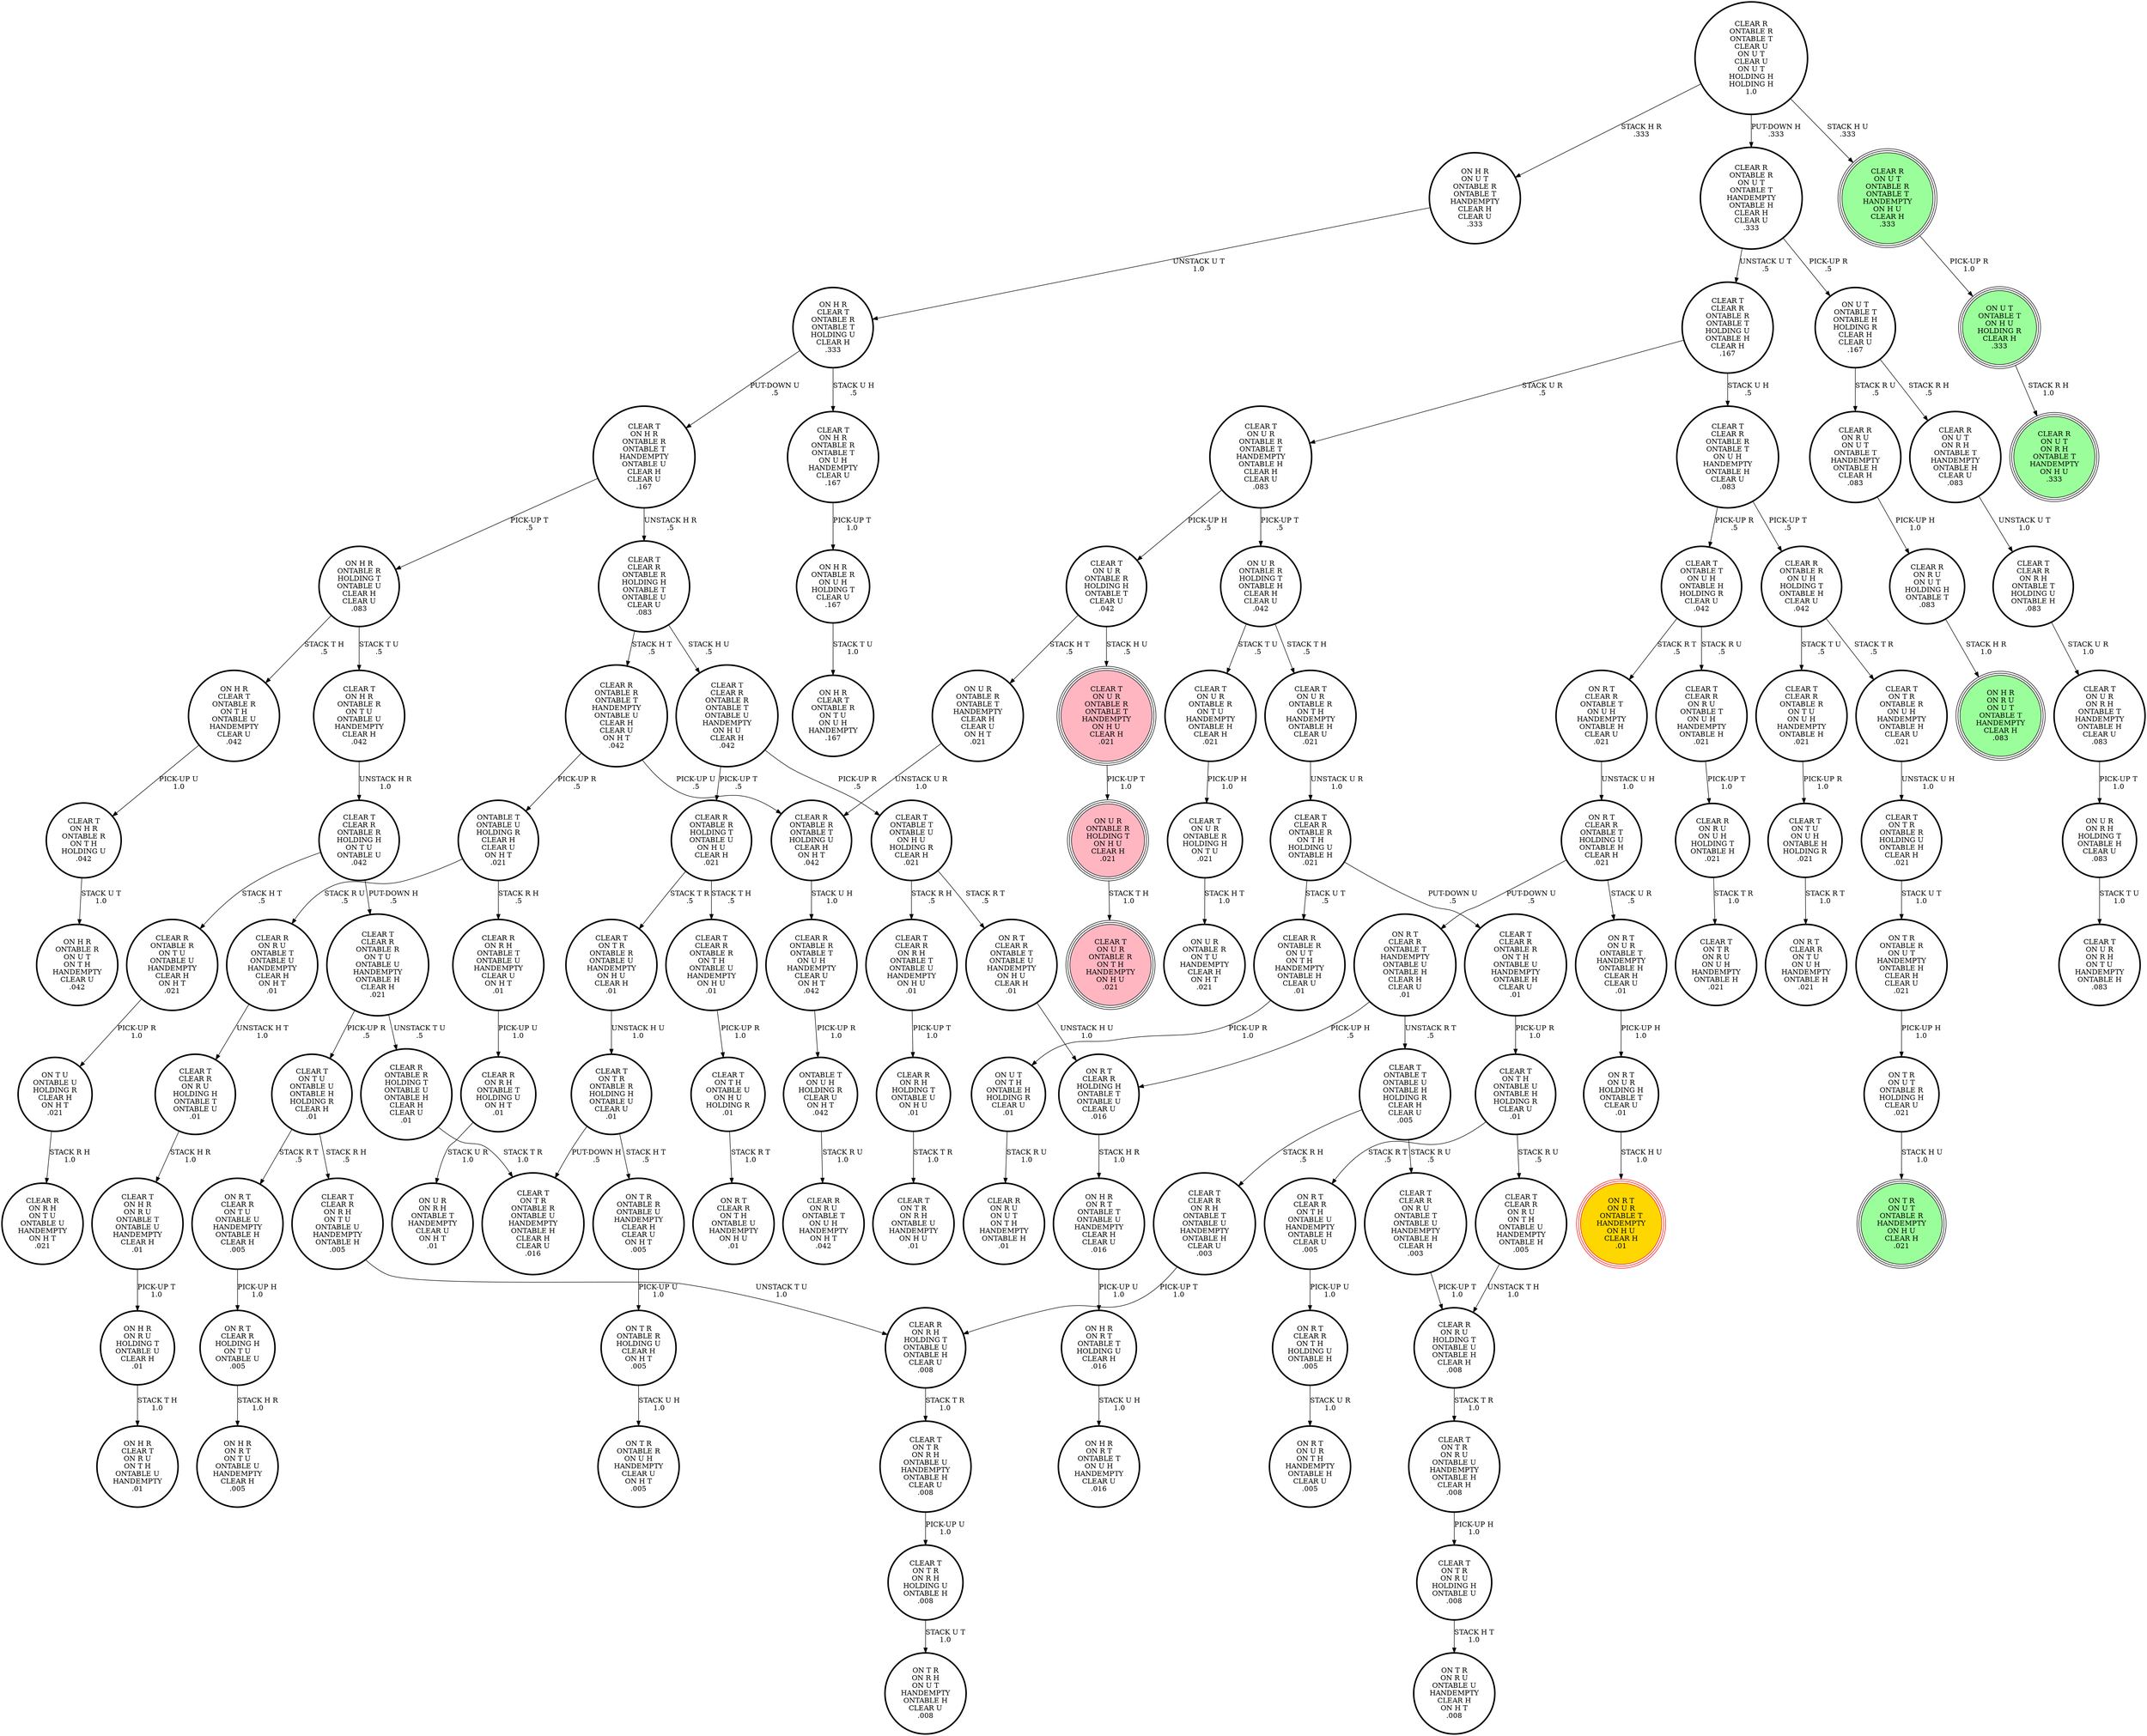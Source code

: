 digraph {
"CLEAR R\nON R U\nONTABLE T\nONTABLE U\nHANDEMPTY\nCLEAR H\nON H T\n.01\n" -> "CLEAR T\nCLEAR R\nON R U\nHOLDING H\nONTABLE T\nONTABLE U\n.01\n"[label="UNSTACK H T\n1.0\n"];
"ON H R\nCLEAR T\nONTABLE R\nON T H\nONTABLE U\nHANDEMPTY\nCLEAR U\n.042\n" -> "CLEAR T\nON H R\nONTABLE R\nON T H\nHOLDING U\n.042\n"[label="PICK-UP U\n1.0\n"];
"CLEAR R\nONTABLE R\nON T U\nONTABLE U\nHANDEMPTY\nCLEAR H\nON H T\n.021\n" -> "ON T U\nONTABLE U\nHOLDING R\nCLEAR H\nON H T\n.021\n"[label="PICK-UP R\n1.0\n"];
"CLEAR T\nON T U\nONTABLE U\nONTABLE H\nHOLDING R\nCLEAR H\n.01\n" -> "ON R T\nCLEAR R\nON T U\nONTABLE U\nHANDEMPTY\nONTABLE H\nCLEAR H\n.005\n"[label="STACK R T\n.5\n"];
"CLEAR T\nON T U\nONTABLE U\nONTABLE H\nHOLDING R\nCLEAR H\n.01\n" -> "CLEAR T\nCLEAR R\nON R H\nON T U\nONTABLE U\nHANDEMPTY\nONTABLE H\n.005\n"[label="STACK R H\n.5\n"];
"CLEAR T\nON H R\nONTABLE R\nONTABLE T\nON U H\nHANDEMPTY\nCLEAR U\n.167\n" -> "ON H R\nONTABLE R\nON U H\nHOLDING T\nCLEAR U\n.167\n"[label="PICK-UP T\n1.0\n"];
"CLEAR T\nON U R\nONTABLE R\nONTABLE T\nHANDEMPTY\nON H U\nCLEAR H\n.021\n" -> "ON U R\nONTABLE R\nHOLDING T\nON H U\nCLEAR H\n.021\n"[label="PICK-UP T\n1.0\n"];
"CLEAR T\nCLEAR R\nON R U\nON T H\nONTABLE U\nHANDEMPTY\nONTABLE H\n.005\n" -> "CLEAR R\nON R U\nHOLDING T\nONTABLE U\nONTABLE H\nCLEAR H\n.008\n"[label="UNSTACK T H\n1.0\n"];
"ON H R\nCLEAR T\nONTABLE R\nONTABLE T\nHOLDING U\nCLEAR H\n.333\n" -> "CLEAR T\nON H R\nONTABLE R\nONTABLE T\nON U H\nHANDEMPTY\nCLEAR U\n.167\n"[label="STACK U H\n.5\n"];
"ON H R\nCLEAR T\nONTABLE R\nONTABLE T\nHOLDING U\nCLEAR H\n.333\n" -> "CLEAR T\nON H R\nONTABLE R\nONTABLE T\nHANDEMPTY\nONTABLE U\nCLEAR H\nCLEAR U\n.167\n"[label="PUT-DOWN U\n.5\n"];
"ON R T\nCLEAR R\nONTABLE T\nONTABLE U\nHANDEMPTY\nON H U\nCLEAR H\n.01\n" -> "ON R T\nCLEAR R\nHOLDING H\nONTABLE T\nONTABLE U\nCLEAR U\n.016\n"[label="UNSTACK H U\n1.0\n"];
"CLEAR R\nON R H\nONTABLE T\nONTABLE U\nHANDEMPTY\nCLEAR U\nON H T\n.01\n" -> "CLEAR R\nON R H\nONTABLE T\nHOLDING U\nON H T\n.01\n"[label="PICK-UP U\n1.0\n"];
"CLEAR R\nON R U\nON U T\nONTABLE T\nHANDEMPTY\nONTABLE H\nCLEAR H\n.083\n" -> "CLEAR R\nON R U\nON U T\nHOLDING H\nONTABLE T\n.083\n"[label="PICK-UP H\n1.0\n"];
"ON R T\nCLEAR R\nON T H\nONTABLE U\nHANDEMPTY\nONTABLE H\nCLEAR U\n.005\n" -> "ON R T\nCLEAR R\nON T H\nHOLDING U\nONTABLE H\n.005\n"[label="PICK-UP U\n1.0\n"];
"CLEAR T\nCLEAR R\nONTABLE R\nONTABLE T\nONTABLE U\nHANDEMPTY\nON H U\nCLEAR H\n.042\n" -> "CLEAR R\nONTABLE R\nHOLDING T\nONTABLE U\nON H U\nCLEAR H\n.021\n"[label="PICK-UP T\n.5\n"];
"CLEAR T\nCLEAR R\nONTABLE R\nONTABLE T\nONTABLE U\nHANDEMPTY\nON H U\nCLEAR H\n.042\n" -> "CLEAR T\nONTABLE T\nONTABLE U\nON H U\nHOLDING R\nCLEAR H\n.021\n"[label="PICK-UP R\n.5\n"];
"CLEAR T\nCLEAR R\nONTABLE R\nON T H\nONTABLE U\nHANDEMPTY\nONTABLE H\nCLEAR U\n.01\n" -> "CLEAR T\nON T H\nONTABLE U\nONTABLE H\nHOLDING R\nCLEAR U\n.01\n"[label="PICK-UP R\n1.0\n"];
"CLEAR R\nON R H\nHOLDING T\nONTABLE U\nONTABLE H\nCLEAR U\n.008\n" -> "CLEAR T\nON T R\nON R H\nONTABLE U\nHANDEMPTY\nONTABLE H\nCLEAR U\n.008\n"[label="STACK T R\n1.0\n"];
"CLEAR T\nCLEAR R\nONTABLE R\nONTABLE T\nON U H\nHANDEMPTY\nONTABLE H\nCLEAR U\n.083\n" -> "CLEAR T\nONTABLE T\nON U H\nONTABLE H\nHOLDING R\nCLEAR U\n.042\n"[label="PICK-UP R\n.5\n"];
"CLEAR T\nCLEAR R\nONTABLE R\nONTABLE T\nON U H\nHANDEMPTY\nONTABLE H\nCLEAR U\n.083\n" -> "CLEAR R\nONTABLE R\nON U H\nHOLDING T\nONTABLE H\nCLEAR U\n.042\n"[label="PICK-UP T\n.5\n"];
"CLEAR T\nCLEAR R\nONTABLE R\nON T H\nONTABLE U\nHANDEMPTY\nON H U\n.01\n" -> "CLEAR T\nON T H\nONTABLE U\nON H U\nHOLDING R\n.01\n"[label="PICK-UP R\n1.0\n"];
"CLEAR T\nON T H\nONTABLE U\nONTABLE H\nHOLDING R\nCLEAR U\n.01\n" -> "ON R T\nCLEAR R\nON T H\nONTABLE U\nHANDEMPTY\nONTABLE H\nCLEAR U\n.005\n"[label="STACK R T\n.5\n"];
"CLEAR T\nON T H\nONTABLE U\nONTABLE H\nHOLDING R\nCLEAR U\n.01\n" -> "CLEAR T\nCLEAR R\nON R U\nON T H\nONTABLE U\nHANDEMPTY\nONTABLE H\n.005\n"[label="STACK R U\n.5\n"];
"ON U T\nONTABLE T\nON H U\nHOLDING R\nCLEAR H\n.333\n" -> "CLEAR R\nON U T\nON R H\nONTABLE T\nHANDEMPTY\nON H U\n.333\n"[label="STACK R H\n1.0\n"];
"ON H R\nON U T\nONTABLE R\nONTABLE T\nHANDEMPTY\nCLEAR H\nCLEAR U\n.333\n" -> "ON H R\nCLEAR T\nONTABLE R\nONTABLE T\nHOLDING U\nCLEAR H\n.333\n"[label="UNSTACK U T\n1.0\n"];
"ON U T\nON T H\nONTABLE H\nHOLDING R\nCLEAR U\n.01\n" -> "CLEAR R\nON R U\nON U T\nON T H\nHANDEMPTY\nONTABLE H\n.01\n"[label="STACK R U\n1.0\n"];
"ONTABLE T\nONTABLE U\nHOLDING R\nCLEAR H\nCLEAR U\nON H T\n.021\n" -> "CLEAR R\nON R U\nONTABLE T\nONTABLE U\nHANDEMPTY\nCLEAR H\nON H T\n.01\n"[label="STACK R U\n.5\n"];
"ONTABLE T\nONTABLE U\nHOLDING R\nCLEAR H\nCLEAR U\nON H T\n.021\n" -> "CLEAR R\nON R H\nONTABLE T\nONTABLE U\nHANDEMPTY\nCLEAR U\nON H T\n.01\n"[label="STACK R H\n.5\n"];
"CLEAR T\nCLEAR R\nONTABLE R\nHOLDING H\nON T U\nONTABLE U\n.042\n" -> "CLEAR R\nONTABLE R\nON T U\nONTABLE U\nHANDEMPTY\nCLEAR H\nON H T\n.021\n"[label="STACK H T\n.5\n"];
"CLEAR T\nCLEAR R\nONTABLE R\nHOLDING H\nON T U\nONTABLE U\n.042\n" -> "CLEAR T\nCLEAR R\nONTABLE R\nON T U\nONTABLE U\nHANDEMPTY\nONTABLE H\nCLEAR H\n.021\n"[label="PUT-DOWN H\n.5\n"];
"CLEAR T\nCLEAR R\nONTABLE R\nHOLDING H\nONTABLE T\nONTABLE U\nCLEAR U\n.083\n" -> "CLEAR R\nONTABLE R\nONTABLE T\nHANDEMPTY\nONTABLE U\nCLEAR H\nCLEAR U\nON H T\n.042\n"[label="STACK H T\n.5\n"];
"CLEAR T\nCLEAR R\nONTABLE R\nHOLDING H\nONTABLE T\nONTABLE U\nCLEAR U\n.083\n" -> "CLEAR T\nCLEAR R\nONTABLE R\nONTABLE T\nONTABLE U\nHANDEMPTY\nON H U\nCLEAR H\n.042\n"[label="STACK H U\n.5\n"];
"CLEAR T\nON U R\nONTABLE R\nON T U\nHANDEMPTY\nONTABLE H\nCLEAR H\n.021\n" -> "CLEAR T\nON U R\nONTABLE R\nHOLDING H\nON T U\n.021\n"[label="PICK-UP H\n1.0\n"];
"CLEAR T\nON T U\nON U H\nONTABLE H\nHOLDING R\n.021\n" -> "ON R T\nCLEAR R\nON T U\nON U H\nHANDEMPTY\nONTABLE H\n.021\n"[label="STACK R T\n1.0\n"];
"CLEAR T\nON T R\nON R H\nHOLDING U\nONTABLE H\n.008\n" -> "ON T R\nON R H\nON U T\nHANDEMPTY\nONTABLE H\nCLEAR U\n.008\n"[label="STACK U T\n1.0\n"];
"CLEAR T\nON T R\nONTABLE R\nON U H\nHANDEMPTY\nONTABLE H\nCLEAR U\n.021\n" -> "CLEAR T\nON T R\nONTABLE R\nHOLDING U\nONTABLE H\nCLEAR H\n.021\n"[label="UNSTACK U H\n1.0\n"];
"ON T R\nON U T\nONTABLE R\nHOLDING H\nCLEAR U\n.021\n" -> "ON T R\nON U T\nONTABLE R\nHANDEMPTY\nON H U\nCLEAR H\n.021\n"[label="STACK H U\n1.0\n"];
"CLEAR R\nONTABLE R\nON U T\nONTABLE T\nHANDEMPTY\nONTABLE H\nCLEAR H\nCLEAR U\n.333\n" -> "ON U T\nONTABLE T\nONTABLE H\nHOLDING R\nCLEAR H\nCLEAR U\n.167\n"[label="PICK-UP R\n.5\n"];
"CLEAR R\nONTABLE R\nON U T\nONTABLE T\nHANDEMPTY\nONTABLE H\nCLEAR H\nCLEAR U\n.333\n" -> "CLEAR T\nCLEAR R\nONTABLE R\nONTABLE T\nHOLDING U\nONTABLE H\nCLEAR H\n.167\n"[label="UNSTACK U T\n.5\n"];
"CLEAR T\nCLEAR R\nON R H\nONTABLE T\nONTABLE U\nHANDEMPTY\nON H U\n.01\n" -> "CLEAR R\nON R H\nHOLDING T\nONTABLE U\nON H U\n.01\n"[label="PICK-UP T\n1.0\n"];
"CLEAR T\nON U R\nONTABLE R\nHOLDING H\nONTABLE T\nCLEAR U\n.042\n" -> "ON U R\nONTABLE R\nONTABLE T\nHANDEMPTY\nCLEAR H\nCLEAR U\nON H T\n.021\n"[label="STACK H T\n.5\n"];
"CLEAR T\nON U R\nONTABLE R\nHOLDING H\nONTABLE T\nCLEAR U\n.042\n" -> "CLEAR T\nON U R\nONTABLE R\nONTABLE T\nHANDEMPTY\nON H U\nCLEAR H\n.021\n"[label="STACK H U\n.5\n"];
"ON H R\nON R U\nHOLDING T\nONTABLE U\nCLEAR H\n.01\n" -> "ON H R\nCLEAR T\nON R U\nON T H\nONTABLE U\nHANDEMPTY\n.01\n"[label="STACK T H\n1.0\n"];
"ON H R\nONTABLE R\nON U H\nHOLDING T\nCLEAR U\n.167\n" -> "ON H R\nCLEAR T\nONTABLE R\nON T U\nON U H\nHANDEMPTY\n.167\n"[label="STACK T U\n1.0\n"];
"CLEAR T\nON T R\nONTABLE R\nHOLDING H\nONTABLE U\nCLEAR U\n.01\n" -> "CLEAR T\nON T R\nONTABLE R\nONTABLE U\nHANDEMPTY\nONTABLE H\nCLEAR H\nCLEAR U\n.016\n"[label="PUT-DOWN H\n.5\n"];
"CLEAR T\nON T R\nONTABLE R\nHOLDING H\nONTABLE U\nCLEAR U\n.01\n" -> "ON T R\nONTABLE R\nONTABLE U\nHANDEMPTY\nCLEAR H\nCLEAR U\nON H T\n.005\n"[label="STACK H T\n.5\n"];
"CLEAR R\nONTABLE R\nONTABLE T\nHOLDING U\nCLEAR H\nON H T\n.042\n" -> "CLEAR R\nONTABLE R\nONTABLE T\nON U H\nHANDEMPTY\nCLEAR U\nON H T\n.042\n"[label="STACK U H\n1.0\n"];
"CLEAR T\nONTABLE T\nONTABLE U\nONTABLE H\nHOLDING R\nCLEAR H\nCLEAR U\n.005\n" -> "CLEAR T\nCLEAR R\nON R U\nONTABLE T\nONTABLE U\nHANDEMPTY\nONTABLE H\nCLEAR H\n.003\n"[label="STACK R U\n.5\n"];
"CLEAR T\nONTABLE T\nONTABLE U\nONTABLE H\nHOLDING R\nCLEAR H\nCLEAR U\n.005\n" -> "CLEAR T\nCLEAR R\nON R H\nONTABLE T\nONTABLE U\nHANDEMPTY\nONTABLE H\nCLEAR U\n.003\n"[label="STACK R H\n.5\n"];
"CLEAR T\nCLEAR R\nONTABLE R\nON T H\nHOLDING U\nONTABLE H\n.021\n" -> "CLEAR T\nCLEAR R\nONTABLE R\nON T H\nONTABLE U\nHANDEMPTY\nONTABLE H\nCLEAR U\n.01\n"[label="PUT-DOWN U\n.5\n"];
"CLEAR T\nCLEAR R\nONTABLE R\nON T H\nHOLDING U\nONTABLE H\n.021\n" -> "CLEAR R\nONTABLE R\nON U T\nON T H\nHANDEMPTY\nONTABLE H\nCLEAR U\n.01\n"[label="STACK U T\n.5\n"];
"ONTABLE T\nON U H\nHOLDING R\nCLEAR U\nON H T\n.042\n" -> "CLEAR R\nON R U\nONTABLE T\nON U H\nHANDEMPTY\nON H T\n.042\n"[label="STACK R U\n1.0\n"];
"ON T U\nONTABLE U\nHOLDING R\nCLEAR H\nON H T\n.021\n" -> "CLEAR R\nON R H\nON T U\nONTABLE U\nHANDEMPTY\nON H T\n.021\n"[label="STACK R H\n1.0\n"];
"CLEAR T\nCLEAR R\nON R H\nONTABLE T\nONTABLE U\nHANDEMPTY\nONTABLE H\nCLEAR U\n.003\n" -> "CLEAR R\nON R H\nHOLDING T\nONTABLE U\nONTABLE H\nCLEAR U\n.008\n"[label="PICK-UP T\n1.0\n"];
"CLEAR T\nON T H\nONTABLE U\nON H U\nHOLDING R\n.01\n" -> "ON R T\nCLEAR R\nON T H\nONTABLE U\nHANDEMPTY\nON H U\n.01\n"[label="STACK R T\n1.0\n"];
"CLEAR T\nON U R\nONTABLE R\nHOLDING H\nON T U\n.021\n" -> "ON U R\nONTABLE R\nON T U\nHANDEMPTY\nCLEAR H\nON H T\n.021\n"[label="STACK H T\n1.0\n"];
"CLEAR T\nCLEAR R\nONTABLE R\nON T U\nONTABLE U\nHANDEMPTY\nONTABLE H\nCLEAR H\n.021\n" -> "CLEAR R\nONTABLE R\nHOLDING T\nONTABLE U\nONTABLE H\nCLEAR H\nCLEAR U\n.01\n"[label="UNSTACK T U\n.5\n"];
"CLEAR T\nCLEAR R\nONTABLE R\nON T U\nONTABLE U\nHANDEMPTY\nONTABLE H\nCLEAR H\n.021\n" -> "CLEAR T\nON T U\nONTABLE U\nONTABLE H\nHOLDING R\nCLEAR H\n.01\n"[label="PICK-UP R\n.5\n"];
"CLEAR T\nCLEAR R\nONTABLE R\nON T U\nON U H\nHANDEMPTY\nONTABLE H\n.021\n" -> "CLEAR T\nON T U\nON U H\nONTABLE H\nHOLDING R\n.021\n"[label="PICK-UP R\n1.0\n"];
"CLEAR T\nCLEAR R\nON R U\nONTABLE T\nONTABLE U\nHANDEMPTY\nONTABLE H\nCLEAR H\n.003\n" -> "CLEAR R\nON R U\nHOLDING T\nONTABLE U\nONTABLE H\nCLEAR H\n.008\n"[label="PICK-UP T\n1.0\n"];
"CLEAR R\nONTABLE R\nONTABLE T\nON U H\nHANDEMPTY\nCLEAR U\nON H T\n.042\n" -> "ONTABLE T\nON U H\nHOLDING R\nCLEAR U\nON H T\n.042\n"[label="PICK-UP R\n1.0\n"];
"CLEAR T\nCLEAR R\nONTABLE R\nONTABLE T\nHOLDING U\nONTABLE H\nCLEAR H\n.167\n" -> "CLEAR T\nCLEAR R\nONTABLE R\nONTABLE T\nON U H\nHANDEMPTY\nONTABLE H\nCLEAR U\n.083\n"[label="STACK U H\n.5\n"];
"CLEAR T\nCLEAR R\nONTABLE R\nONTABLE T\nHOLDING U\nONTABLE H\nCLEAR H\n.167\n" -> "CLEAR T\nON U R\nONTABLE R\nONTABLE T\nHANDEMPTY\nONTABLE H\nCLEAR H\nCLEAR U\n.083\n"[label="STACK U R\n.5\n"];
"CLEAR R\nONTABLE R\nONTABLE T\nHANDEMPTY\nONTABLE U\nCLEAR H\nCLEAR U\nON H T\n.042\n" -> "CLEAR R\nONTABLE R\nONTABLE T\nHOLDING U\nCLEAR H\nON H T\n.042\n"[label="PICK-UP U\n.5\n"];
"CLEAR R\nONTABLE R\nONTABLE T\nHANDEMPTY\nONTABLE U\nCLEAR H\nCLEAR U\nON H T\n.042\n" -> "ONTABLE T\nONTABLE U\nHOLDING R\nCLEAR H\nCLEAR U\nON H T\n.021\n"[label="PICK-UP R\n.5\n"];
"CLEAR T\nON U R\nONTABLE R\nONTABLE T\nHANDEMPTY\nONTABLE H\nCLEAR H\nCLEAR U\n.083\n" -> "ON U R\nONTABLE R\nHOLDING T\nONTABLE H\nCLEAR H\nCLEAR U\n.042\n"[label="PICK-UP T\n.5\n"];
"CLEAR T\nON U R\nONTABLE R\nONTABLE T\nHANDEMPTY\nONTABLE H\nCLEAR H\nCLEAR U\n.083\n" -> "CLEAR T\nON U R\nONTABLE R\nHOLDING H\nONTABLE T\nCLEAR U\n.042\n"[label="PICK-UP H\n.5\n"];
"CLEAR T\nON T R\nONTABLE R\nONTABLE U\nHANDEMPTY\nON H U\nCLEAR H\n.01\n" -> "CLEAR T\nON T R\nONTABLE R\nHOLDING H\nONTABLE U\nCLEAR U\n.01\n"[label="UNSTACK H U\n1.0\n"];
"CLEAR R\nONTABLE R\nONTABLE T\nCLEAR U\nON U T\nCLEAR U\nON U T\nHOLDING H\nHOLDING H\n1.0\n" -> "CLEAR R\nON U T\nONTABLE R\nONTABLE T\nHANDEMPTY\nON H U\nCLEAR H\n.333\n"[label="STACK H U\n.333\n"];
"CLEAR R\nONTABLE R\nONTABLE T\nCLEAR U\nON U T\nCLEAR U\nON U T\nHOLDING H\nHOLDING H\n1.0\n" -> "CLEAR R\nONTABLE R\nON U T\nONTABLE T\nHANDEMPTY\nONTABLE H\nCLEAR H\nCLEAR U\n.333\n"[label="PUT-DOWN H\n.333\n"];
"CLEAR R\nONTABLE R\nONTABLE T\nCLEAR U\nON U T\nCLEAR U\nON U T\nHOLDING H\nHOLDING H\n1.0\n" -> "ON H R\nON U T\nONTABLE R\nONTABLE T\nHANDEMPTY\nCLEAR H\nCLEAR U\n.333\n"[label="STACK H R\n.333\n"];
"CLEAR T\nON H R\nONTABLE R\nONTABLE T\nHANDEMPTY\nONTABLE U\nCLEAR H\nCLEAR U\n.167\n" -> "ON H R\nONTABLE R\nHOLDING T\nONTABLE U\nCLEAR H\nCLEAR U\n.083\n"[label="PICK-UP T\n.5\n"];
"CLEAR T\nON H R\nONTABLE R\nONTABLE T\nHANDEMPTY\nONTABLE U\nCLEAR H\nCLEAR U\n.167\n" -> "CLEAR T\nCLEAR R\nONTABLE R\nHOLDING H\nONTABLE T\nONTABLE U\nCLEAR U\n.083\n"[label="UNSTACK H R\n.5\n"];
"ON H R\nONTABLE R\nHOLDING T\nONTABLE U\nCLEAR H\nCLEAR U\n.083\n" -> "CLEAR T\nON H R\nONTABLE R\nON T U\nONTABLE U\nHANDEMPTY\nCLEAR H\n.042\n"[label="STACK T U\n.5\n"];
"ON H R\nONTABLE R\nHOLDING T\nONTABLE U\nCLEAR H\nCLEAR U\n.083\n" -> "ON H R\nCLEAR T\nONTABLE R\nON T H\nONTABLE U\nHANDEMPTY\nCLEAR U\n.042\n"[label="STACK T H\n.5\n"];
"CLEAR R\nONTABLE R\nHOLDING T\nONTABLE U\nONTABLE H\nCLEAR H\nCLEAR U\n.01\n" -> "CLEAR T\nON T R\nONTABLE R\nONTABLE U\nHANDEMPTY\nONTABLE H\nCLEAR H\nCLEAR U\n.016\n"[label="STACK T R\n1.0\n"];
"CLEAR T\nON H R\nONTABLE R\nON T U\nONTABLE U\nHANDEMPTY\nCLEAR H\n.042\n" -> "CLEAR T\nCLEAR R\nONTABLE R\nHOLDING H\nON T U\nONTABLE U\n.042\n"[label="UNSTACK H R\n1.0\n"];
"CLEAR T\nON T R\nON R H\nONTABLE U\nHANDEMPTY\nONTABLE H\nCLEAR U\n.008\n" -> "CLEAR T\nON T R\nON R H\nHOLDING U\nONTABLE H\n.008\n"[label="PICK-UP U\n1.0\n"];
"CLEAR R\nON R U\nON U H\nHOLDING T\nONTABLE H\n.021\n" -> "CLEAR T\nON T R\nON R U\nON U H\nHANDEMPTY\nONTABLE H\n.021\n"[label="STACK T R\n1.0\n"];
"CLEAR R\nON U T\nON R H\nONTABLE T\nHANDEMPTY\nONTABLE H\nCLEAR U\n.083\n" -> "CLEAR T\nCLEAR R\nON R H\nONTABLE T\nHOLDING U\nONTABLE H\n.083\n"[label="UNSTACK U T\n1.0\n"];
"ON R T\nCLEAR R\nON T H\nHOLDING U\nONTABLE H\n.005\n" -> "ON R T\nON U R\nON T H\nHANDEMPTY\nONTABLE H\nCLEAR U\n.005\n"[label="STACK U R\n1.0\n"];
"CLEAR R\nON U T\nONTABLE R\nONTABLE T\nHANDEMPTY\nON H U\nCLEAR H\n.333\n" -> "ON U T\nONTABLE T\nON H U\nHOLDING R\nCLEAR H\n.333\n"[label="PICK-UP R\n1.0\n"];
"ON T R\nONTABLE R\nON U T\nHANDEMPTY\nONTABLE H\nCLEAR H\nCLEAR U\n.021\n" -> "ON T R\nON U T\nONTABLE R\nHOLDING H\nCLEAR U\n.021\n"[label="PICK-UP H\n1.0\n"];
"CLEAR T\nCLEAR R\nON R H\nONTABLE T\nHOLDING U\nONTABLE H\n.083\n" -> "CLEAR T\nON U R\nON R H\nONTABLE T\nHANDEMPTY\nONTABLE H\nCLEAR U\n.083\n"[label="STACK U R\n1.0\n"];
"CLEAR R\nON R U\nON U T\nHOLDING H\nONTABLE T\n.083\n" -> "ON H R\nON R U\nON U T\nONTABLE T\nHANDEMPTY\nCLEAR H\n.083\n"[label="STACK H R\n1.0\n"];
"CLEAR T\nONTABLE T\nONTABLE U\nON H U\nHOLDING R\nCLEAR H\n.021\n" -> "ON R T\nCLEAR R\nONTABLE T\nONTABLE U\nHANDEMPTY\nON H U\nCLEAR H\n.01\n"[label="STACK R T\n.5\n"];
"CLEAR T\nONTABLE T\nONTABLE U\nON H U\nHOLDING R\nCLEAR H\n.021\n" -> "CLEAR T\nCLEAR R\nON R H\nONTABLE T\nONTABLE U\nHANDEMPTY\nON H U\n.01\n"[label="STACK R H\n.5\n"];
"ON R T\nCLEAR R\nONTABLE T\nON U H\nHANDEMPTY\nONTABLE H\nCLEAR U\n.021\n" -> "ON R T\nCLEAR R\nONTABLE T\nHOLDING U\nONTABLE H\nCLEAR H\n.021\n"[label="UNSTACK U H\n1.0\n"];
"CLEAR T\nON U R\nONTABLE R\nON T H\nHANDEMPTY\nONTABLE H\nCLEAR U\n.021\n" -> "CLEAR T\nCLEAR R\nONTABLE R\nON T H\nHOLDING U\nONTABLE H\n.021\n"[label="UNSTACK U R\n1.0\n"];
"CLEAR T\nCLEAR R\nON R U\nONTABLE T\nON U H\nHANDEMPTY\nONTABLE H\n.021\n" -> "CLEAR R\nON R U\nON U H\nHOLDING T\nONTABLE H\n.021\n"[label="PICK-UP T\n1.0\n"];
"ON T R\nONTABLE R\nONTABLE U\nHANDEMPTY\nCLEAR H\nCLEAR U\nON H T\n.005\n" -> "ON T R\nONTABLE R\nHOLDING U\nCLEAR H\nON H T\n.005\n"[label="PICK-UP U\n1.0\n"];
"CLEAR R\nONTABLE R\nON U T\nON T H\nHANDEMPTY\nONTABLE H\nCLEAR U\n.01\n" -> "ON U T\nON T H\nONTABLE H\nHOLDING R\nCLEAR U\n.01\n"[label="PICK-UP R\n1.0\n"];
"CLEAR R\nON R H\nHOLDING T\nONTABLE U\nON H U\n.01\n" -> "CLEAR T\nON T R\nON R H\nONTABLE U\nHANDEMPTY\nON H U\n.01\n"[label="STACK T R\n1.0\n"];
"ON R T\nCLEAR R\nONTABLE T\nHANDEMPTY\nONTABLE U\nONTABLE H\nCLEAR H\nCLEAR U\n.01\n" -> "ON R T\nCLEAR R\nHOLDING H\nONTABLE T\nONTABLE U\nCLEAR U\n.016\n"[label="PICK-UP H\n.5\n"];
"ON R T\nCLEAR R\nONTABLE T\nHANDEMPTY\nONTABLE U\nONTABLE H\nCLEAR H\nCLEAR U\n.01\n" -> "CLEAR T\nONTABLE T\nONTABLE U\nONTABLE H\nHOLDING R\nCLEAR H\nCLEAR U\n.005\n"[label="UNSTACK R T\n.5\n"];
"CLEAR T\nON T R\nON R U\nONTABLE U\nHANDEMPTY\nONTABLE H\nCLEAR H\n.008\n" -> "CLEAR T\nON T R\nON R U\nHOLDING H\nONTABLE U\n.008\n"[label="PICK-UP H\n1.0\n"];
"CLEAR R\nON R U\nHOLDING T\nONTABLE U\nONTABLE H\nCLEAR H\n.008\n" -> "CLEAR T\nON T R\nON R U\nONTABLE U\nHANDEMPTY\nONTABLE H\nCLEAR H\n.008\n"[label="STACK T R\n1.0\n"];
"CLEAR R\nONTABLE R\nON U H\nHOLDING T\nONTABLE H\nCLEAR U\n.042\n" -> "CLEAR T\nCLEAR R\nONTABLE R\nON T U\nON U H\nHANDEMPTY\nONTABLE H\n.021\n"[label="STACK T U\n.5\n"];
"CLEAR R\nONTABLE R\nON U H\nHOLDING T\nONTABLE H\nCLEAR U\n.042\n" -> "CLEAR T\nON T R\nONTABLE R\nON U H\nHANDEMPTY\nONTABLE H\nCLEAR U\n.021\n"[label="STACK T R\n.5\n"];
"ON U R\nONTABLE R\nHOLDING T\nON H U\nCLEAR H\n.021\n" -> "CLEAR T\nON U R\nONTABLE R\nON T H\nHANDEMPTY\nON H U\n.021\n"[label="STACK T H\n1.0\n"];
"ON R T\nON U R\nHOLDING H\nONTABLE T\nCLEAR U\n.01\n" -> "ON R T\nON U R\nONTABLE T\nHANDEMPTY\nON H U\nCLEAR H\n.01\n"[label="STACK H U\n1.0\n"];
"CLEAR R\nONTABLE R\nHOLDING T\nONTABLE U\nON H U\nCLEAR H\n.021\n" -> "CLEAR T\nON T R\nONTABLE R\nONTABLE U\nHANDEMPTY\nON H U\nCLEAR H\n.01\n"[label="STACK T R\n.5\n"];
"CLEAR R\nONTABLE R\nHOLDING T\nONTABLE U\nON H U\nCLEAR H\n.021\n" -> "CLEAR T\nCLEAR R\nONTABLE R\nON T H\nONTABLE U\nHANDEMPTY\nON H U\n.01\n"[label="STACK T H\n.5\n"];
"ON U R\nON R H\nHOLDING T\nONTABLE H\nCLEAR U\n.083\n" -> "CLEAR T\nON U R\nON R H\nON T U\nHANDEMPTY\nONTABLE H\n.083\n"[label="STACK T U\n1.0\n"];
"CLEAR T\nCLEAR R\nON R H\nON T U\nONTABLE U\nHANDEMPTY\nONTABLE H\n.005\n" -> "CLEAR R\nON R H\nHOLDING T\nONTABLE U\nONTABLE H\nCLEAR U\n.008\n"[label="UNSTACK T U\n1.0\n"];
"ON U T\nONTABLE T\nONTABLE H\nHOLDING R\nCLEAR H\nCLEAR U\n.167\n" -> "CLEAR R\nON R U\nON U T\nONTABLE T\nHANDEMPTY\nONTABLE H\nCLEAR H\n.083\n"[label="STACK R U\n.5\n"];
"ON U T\nONTABLE T\nONTABLE H\nHOLDING R\nCLEAR H\nCLEAR U\n.167\n" -> "CLEAR R\nON U T\nON R H\nONTABLE T\nHANDEMPTY\nONTABLE H\nCLEAR U\n.083\n"[label="STACK R H\n.5\n"];
"ON H R\nON R T\nONTABLE T\nONTABLE U\nHANDEMPTY\nCLEAR H\nCLEAR U\n.016\n" -> "ON H R\nON R T\nONTABLE T\nHOLDING U\nCLEAR H\n.016\n"[label="PICK-UP U\n1.0\n"];
"CLEAR T\nON T R\nONTABLE R\nHOLDING U\nONTABLE H\nCLEAR H\n.021\n" -> "ON T R\nONTABLE R\nON U T\nHANDEMPTY\nONTABLE H\nCLEAR H\nCLEAR U\n.021\n"[label="STACK U T\n1.0\n"];
"ON H R\nON R T\nONTABLE T\nHOLDING U\nCLEAR H\n.016\n" -> "ON H R\nON R T\nONTABLE T\nON U H\nHANDEMPTY\nCLEAR U\n.016\n"[label="STACK U H\n1.0\n"];
"ON R T\nCLEAR R\nONTABLE T\nHOLDING U\nONTABLE H\nCLEAR H\n.021\n" -> "ON R T\nON U R\nONTABLE T\nHANDEMPTY\nONTABLE H\nCLEAR H\nCLEAR U\n.01\n"[label="STACK U R\n.5\n"];
"ON R T\nCLEAR R\nONTABLE T\nHOLDING U\nONTABLE H\nCLEAR H\n.021\n" -> "ON R T\nCLEAR R\nONTABLE T\nHANDEMPTY\nONTABLE U\nONTABLE H\nCLEAR H\nCLEAR U\n.01\n"[label="PUT-DOWN U\n.5\n"];
"CLEAR T\nONTABLE T\nON U H\nONTABLE H\nHOLDING R\nCLEAR U\n.042\n" -> "ON R T\nCLEAR R\nONTABLE T\nON U H\nHANDEMPTY\nONTABLE H\nCLEAR U\n.021\n"[label="STACK R T\n.5\n"];
"CLEAR T\nONTABLE T\nON U H\nONTABLE H\nHOLDING R\nCLEAR U\n.042\n" -> "CLEAR T\nCLEAR R\nON R U\nONTABLE T\nON U H\nHANDEMPTY\nONTABLE H\n.021\n"[label="STACK R U\n.5\n"];
"ON R T\nON U R\nONTABLE T\nHANDEMPTY\nONTABLE H\nCLEAR H\nCLEAR U\n.01\n" -> "ON R T\nON U R\nHOLDING H\nONTABLE T\nCLEAR U\n.01\n"[label="PICK-UP H\n1.0\n"];
"ON R T\nCLEAR R\nON T U\nONTABLE U\nHANDEMPTY\nONTABLE H\nCLEAR H\n.005\n" -> "ON R T\nCLEAR R\nHOLDING H\nON T U\nONTABLE U\n.005\n"[label="PICK-UP H\n1.0\n"];
"CLEAR T\nON T R\nON R U\nHOLDING H\nONTABLE U\n.008\n" -> "ON T R\nON R U\nONTABLE U\nHANDEMPTY\nCLEAR H\nON H T\n.008\n"[label="STACK H T\n1.0\n"];
"ON R T\nCLEAR R\nHOLDING H\nONTABLE T\nONTABLE U\nCLEAR U\n.016\n" -> "ON H R\nON R T\nONTABLE T\nONTABLE U\nHANDEMPTY\nCLEAR H\nCLEAR U\n.016\n"[label="STACK H R\n1.0\n"];
"ON U R\nONTABLE R\nHOLDING T\nONTABLE H\nCLEAR H\nCLEAR U\n.042\n" -> "CLEAR T\nON U R\nONTABLE R\nON T H\nHANDEMPTY\nONTABLE H\nCLEAR U\n.021\n"[label="STACK T H\n.5\n"];
"ON U R\nONTABLE R\nHOLDING T\nONTABLE H\nCLEAR H\nCLEAR U\n.042\n" -> "CLEAR T\nON U R\nONTABLE R\nON T U\nHANDEMPTY\nONTABLE H\nCLEAR H\n.021\n"[label="STACK T U\n.5\n"];
"ON T R\nONTABLE R\nHOLDING U\nCLEAR H\nON H T\n.005\n" -> "ON T R\nONTABLE R\nON U H\nHANDEMPTY\nCLEAR U\nON H T\n.005\n"[label="STACK U H\n1.0\n"];
"CLEAR T\nON U R\nON R H\nONTABLE T\nHANDEMPTY\nONTABLE H\nCLEAR U\n.083\n" -> "ON U R\nON R H\nHOLDING T\nONTABLE H\nCLEAR U\n.083\n"[label="PICK-UP T\n1.0\n"];
"CLEAR R\nON R H\nONTABLE T\nHOLDING U\nON H T\n.01\n" -> "ON U R\nON R H\nONTABLE T\nHANDEMPTY\nCLEAR U\nON H T\n.01\n"[label="STACK U R\n1.0\n"];
"CLEAR T\nON H R\nON R U\nONTABLE T\nONTABLE U\nHANDEMPTY\nCLEAR H\n.01\n" -> "ON H R\nON R U\nHOLDING T\nONTABLE U\nCLEAR H\n.01\n"[label="PICK-UP T\n1.0\n"];
"CLEAR T\nCLEAR R\nON R U\nHOLDING H\nONTABLE T\nONTABLE U\n.01\n" -> "CLEAR T\nON H R\nON R U\nONTABLE T\nONTABLE U\nHANDEMPTY\nCLEAR H\n.01\n"[label="STACK H R\n1.0\n"];
"CLEAR T\nON H R\nONTABLE R\nON T H\nHOLDING U\n.042\n" -> "ON H R\nONTABLE R\nON U T\nON T H\nHANDEMPTY\nCLEAR U\n.042\n"[label="STACK U T\n1.0\n"];
"ON U R\nONTABLE R\nONTABLE T\nHANDEMPTY\nCLEAR H\nCLEAR U\nON H T\n.021\n" -> "CLEAR R\nONTABLE R\nONTABLE T\nHOLDING U\nCLEAR H\nON H T\n.042\n"[label="UNSTACK U R\n1.0\n"];
"ON R T\nCLEAR R\nHOLDING H\nON T U\nONTABLE U\n.005\n" -> "ON H R\nON R T\nON T U\nONTABLE U\nHANDEMPTY\nCLEAR H\n.005\n"[label="STACK H R\n1.0\n"];
"CLEAR R\nON R U\nON U T\nON T H\nHANDEMPTY\nONTABLE H\n.01\n" [shape=circle, penwidth=3];
"ON T R\nONTABLE R\nON U H\nHANDEMPTY\nCLEAR U\nON H T\n.005\n" [shape=circle, penwidth=3];
"CLEAR T\nON U R\nON R H\nON T U\nHANDEMPTY\nONTABLE H\n.083\n" [shape=circle, penwidth=3];
"CLEAR R\nON R U\nONTABLE T\nON U H\nHANDEMPTY\nON H T\n.042\n" [shape=circle, penwidth=3];
"ON H R\nONTABLE R\nON U T\nON T H\nHANDEMPTY\nCLEAR U\n.042\n" [shape=circle, penwidth=3];
"ON H R\nON R U\nON U T\nONTABLE T\nHANDEMPTY\nCLEAR H\n.083\n" [shape=circle, style=filled, fillcolor=palegreen1, peripheries=3];
"ON R T\nCLEAR R\nON T U\nON U H\nHANDEMPTY\nONTABLE H\n.021\n" [shape=circle, penwidth=3];
"ON T R\nON U T\nONTABLE R\nHANDEMPTY\nON H U\nCLEAR H\n.021\n" [shape=circle, style=filled, fillcolor=palegreen1, peripheries=3];
"CLEAR R\nON R H\nON T U\nONTABLE U\nHANDEMPTY\nON H T\n.021\n" [shape=circle, penwidth=3];
"CLEAR T\nON T R\nON R H\nONTABLE U\nHANDEMPTY\nON H U\n.01\n" [shape=circle, penwidth=3];
"CLEAR R\nON U T\nON R H\nONTABLE T\nHANDEMPTY\nON H U\n.333\n" [shape=circle, style=filled, fillcolor=palegreen1, peripheries=3];
"ON H R\nCLEAR T\nON R U\nON T H\nONTABLE U\nHANDEMPTY\n.01\n" [shape=circle, penwidth=3];
"ON R T\nON U R\nONTABLE T\nHANDEMPTY\nON H U\nCLEAR H\n.01\n" [shape=circle, style=filled color=red, fillcolor=gold, peripheries=3];
"ON H R\nON R T\nON T U\nONTABLE U\nHANDEMPTY\nCLEAR H\n.005\n" [shape=circle, penwidth=3];
"ON U R\nON R H\nONTABLE T\nHANDEMPTY\nCLEAR U\nON H T\n.01\n" [shape=circle, penwidth=3];
"ON T R\nON R U\nONTABLE U\nHANDEMPTY\nCLEAR H\nON H T\n.008\n" [shape=circle, penwidth=3];
"ON H R\nCLEAR T\nONTABLE R\nON T U\nON U H\nHANDEMPTY\n.167\n" [shape=circle, penwidth=3];
"ON R T\nCLEAR R\nON T H\nONTABLE U\nHANDEMPTY\nON H U\n.01\n" [shape=circle, penwidth=3];
"ON T R\nON R H\nON U T\nHANDEMPTY\nONTABLE H\nCLEAR U\n.008\n" [shape=circle, penwidth=3];
"CLEAR T\nON U R\nONTABLE R\nON T H\nHANDEMPTY\nON H U\n.021\n" [shape=circle, style=filled, fillcolor=lightpink, peripheries=3];
"ON R T\nON U R\nON T H\nHANDEMPTY\nONTABLE H\nCLEAR U\n.005\n" [shape=circle, penwidth=3];
"ON U R\nONTABLE R\nON T U\nHANDEMPTY\nCLEAR H\nON H T\n.021\n" [shape=circle, penwidth=3];
"CLEAR T\nON T R\nON R U\nON U H\nHANDEMPTY\nONTABLE H\n.021\n" [shape=circle, penwidth=3];
"CLEAR T\nON T R\nONTABLE R\nONTABLE U\nHANDEMPTY\nONTABLE H\nCLEAR H\nCLEAR U\n.016\n" [shape=circle, penwidth=3];
"ON H R\nON R T\nONTABLE T\nON U H\nHANDEMPTY\nCLEAR U\n.016\n" [shape=circle, penwidth=3];
"CLEAR R\nONTABLE R\nONTABLE T\nHANDEMPTY\nONTABLE U\nCLEAR H\nCLEAR U\nON H T\n.042\n" [shape=circle, penwidth=3];
"CLEAR R\nON R U\nON U T\nON T H\nHANDEMPTY\nONTABLE H\n.01\n" [shape=circle, penwidth=3];
"CLEAR T\nCLEAR R\nONTABLE R\nON T H\nONTABLE U\nHANDEMPTY\nON H U\n.01\n" [shape=circle, penwidth=3];
"ONTABLE T\nONTABLE U\nHOLDING R\nCLEAR H\nCLEAR U\nON H T\n.021\n" [shape=circle, penwidth=3];
"ON R T\nCLEAR R\nONTABLE T\nONTABLE U\nHANDEMPTY\nON H U\nCLEAR H\n.01\n" [shape=circle, penwidth=3];
"CLEAR R\nONTABLE R\nON T U\nONTABLE U\nHANDEMPTY\nCLEAR H\nON H T\n.021\n" [shape=circle, penwidth=3];
"ON T R\nONTABLE R\nON U H\nHANDEMPTY\nCLEAR U\nON H T\n.005\n" [shape=circle, penwidth=3];
"CLEAR R\nONTABLE R\nON U T\nON T H\nHANDEMPTY\nONTABLE H\nCLEAR U\n.01\n" [shape=circle, penwidth=3];
"CLEAR T\nON U R\nON R H\nON T U\nHANDEMPTY\nONTABLE H\n.083\n" [shape=circle, penwidth=3];
"CLEAR R\nON R U\nONTABLE T\nON U H\nHANDEMPTY\nON H T\n.042\n" [shape=circle, penwidth=3];
"ON H R\nONTABLE R\nON U T\nON T H\nHANDEMPTY\nCLEAR U\n.042\n" [shape=circle, penwidth=3];
"CLEAR T\nON T U\nONTABLE U\nONTABLE H\nHOLDING R\nCLEAR H\n.01\n" [shape=circle, penwidth=3];
"CLEAR T\nON T H\nONTABLE U\nON H U\nHOLDING R\n.01\n" [shape=circle, penwidth=3];
"ON U T\nON T H\nONTABLE H\nHOLDING R\nCLEAR U\n.01\n" [shape=circle, penwidth=3];
"CLEAR T\nONTABLE T\nON U H\nONTABLE H\nHOLDING R\nCLEAR U\n.042\n" [shape=circle, penwidth=3];
"ON H R\nON R U\nON U T\nONTABLE T\nHANDEMPTY\nCLEAR H\n.083\n" [shape=circle, style=filled, fillcolor=palegreen1, peripheries=3];
"ON R T\nCLEAR R\nON T U\nONTABLE U\nHANDEMPTY\nONTABLE H\nCLEAR H\n.005\n" [shape=circle, penwidth=3];
"ON H R\nON R U\nHOLDING T\nONTABLE U\nCLEAR H\n.01\n" [shape=circle, penwidth=3];
"ON R T\nCLEAR R\nONTABLE T\nHANDEMPTY\nONTABLE U\nONTABLE H\nCLEAR H\nCLEAR U\n.01\n" [shape=circle, penwidth=3];
"ON R T\nCLEAR R\nHOLDING H\nON T U\nONTABLE U\n.005\n" [shape=circle, penwidth=3];
"CLEAR T\nCLEAR R\nONTABLE R\nON T U\nONTABLE U\nHANDEMPTY\nONTABLE H\nCLEAR H\n.021\n" [shape=circle, penwidth=3];
"CLEAR T\nCLEAR R\nON R U\nONTABLE T\nONTABLE U\nHANDEMPTY\nONTABLE H\nCLEAR H\n.003\n" [shape=circle, penwidth=3];
"ON R T\nCLEAR R\nON T U\nON U H\nHANDEMPTY\nONTABLE H\n.021\n" [shape=circle, penwidth=3];
"CLEAR T\nON U R\nONTABLE R\nON T U\nHANDEMPTY\nONTABLE H\nCLEAR H\n.021\n" [shape=circle, penwidth=3];
"ON T R\nON U T\nONTABLE R\nHOLDING H\nCLEAR U\n.021\n" [shape=circle, penwidth=3];
"ON T R\nON U T\nONTABLE R\nHANDEMPTY\nON H U\nCLEAR H\n.021\n" [shape=circle, style=filled, fillcolor=palegreen1, peripheries=3];
"CLEAR R\nON U T\nONTABLE R\nONTABLE T\nHANDEMPTY\nON H U\nCLEAR H\n.333\n" [shape=circle, style=filled, fillcolor=palegreen1, peripheries=3];
"ON H R\nON R T\nONTABLE T\nONTABLE U\nHANDEMPTY\nCLEAR H\nCLEAR U\n.016\n" [shape=circle, penwidth=3];
"CLEAR T\nON H R\nONTABLE R\nONTABLE T\nON U H\nHANDEMPTY\nCLEAR U\n.167\n" [shape=circle, penwidth=3];
"CLEAR T\nONTABLE T\nONTABLE U\nONTABLE H\nHOLDING R\nCLEAR H\nCLEAR U\n.005\n" [shape=circle, penwidth=3];
"CLEAR T\nCLEAR R\nON R U\nHOLDING H\nONTABLE T\nONTABLE U\n.01\n" [shape=circle, penwidth=3];
"CLEAR R\nON R H\nONTABLE T\nHOLDING U\nON H T\n.01\n" [shape=circle, penwidth=3];
"CLEAR R\nON R H\nON T U\nONTABLE U\nHANDEMPTY\nON H T\n.021\n" [shape=circle, penwidth=3];
"ON H R\nON U T\nONTABLE R\nONTABLE T\nHANDEMPTY\nCLEAR H\nCLEAR U\n.333\n" [shape=circle, penwidth=3];
"CLEAR R\nON R U\nON U H\nHOLDING T\nONTABLE H\n.021\n" [shape=circle, penwidth=3];
"CLEAR R\nONTABLE R\nHOLDING T\nONTABLE U\nON H U\nCLEAR H\n.021\n" [shape=circle, penwidth=3];
"CLEAR T\nON T R\nON R H\nHOLDING U\nONTABLE H\n.008\n" [shape=circle, penwidth=3];
"CLEAR T\nCLEAR R\nONTABLE R\nONTABLE T\nONTABLE U\nHANDEMPTY\nON H U\nCLEAR H\n.042\n" [shape=circle, penwidth=3];
"CLEAR R\nON R U\nHOLDING T\nONTABLE U\nONTABLE H\nCLEAR H\n.008\n" [shape=circle, penwidth=3];
"CLEAR T\nON T R\nON R U\nHOLDING H\nONTABLE U\n.008\n" [shape=circle, penwidth=3];
"ON H R\nCLEAR T\nONTABLE R\nON T H\nONTABLE U\nHANDEMPTY\nCLEAR U\n.042\n" [shape=circle, penwidth=3];
"CLEAR R\nONTABLE R\nONTABLE T\nCLEAR U\nON U T\nCLEAR U\nON U T\nHOLDING H\nHOLDING H\n1.0\n" [shape=circle, penwidth=3];
"ON H R\nCLEAR T\nONTABLE R\nONTABLE T\nHOLDING U\nCLEAR H\n.333\n" [shape=circle, penwidth=3];
"CLEAR T\nCLEAR R\nONTABLE R\nON T U\nON U H\nHANDEMPTY\nONTABLE H\n.021\n" [shape=circle, penwidth=3];
"CLEAR R\nONTABLE R\nONTABLE T\nON U H\nHANDEMPTY\nCLEAR U\nON H T\n.042\n" [shape=circle, penwidth=3];
"ON U R\nON R H\nHOLDING T\nONTABLE H\nCLEAR U\n.083\n" [shape=circle, penwidth=3];
"CLEAR T\nON T R\nON R H\nONTABLE U\nHANDEMPTY\nON H U\n.01\n" [shape=circle, penwidth=3];
"CLEAR T\nCLEAR R\nONTABLE R\nONTABLE T\nON U H\nHANDEMPTY\nONTABLE H\nCLEAR U\n.083\n" [shape=circle, penwidth=3];
"CLEAR T\nON T R\nONTABLE R\nON U H\nHANDEMPTY\nONTABLE H\nCLEAR U\n.021\n" [shape=circle, penwidth=3];
"CLEAR T\nON H R\nONTABLE R\nON T H\nHOLDING U\n.042\n" [shape=circle, penwidth=3];
"CLEAR T\nCLEAR R\nON R H\nONTABLE T\nONTABLE U\nHANDEMPTY\nON H U\n.01\n" [shape=circle, penwidth=3];
"CLEAR R\nON U T\nON R H\nONTABLE T\nHANDEMPTY\nON H U\n.333\n" [shape=circle, style=filled, fillcolor=palegreen1, peripheries=3];
"ON H R\nCLEAR T\nON R U\nON T H\nONTABLE U\nHANDEMPTY\n.01\n" [shape=circle, penwidth=3];
"CLEAR T\nCLEAR R\nON R U\nONTABLE T\nON U H\nHANDEMPTY\nONTABLE H\n.021\n" [shape=circle, penwidth=3];
"CLEAR T\nON T R\nONTABLE R\nONTABLE U\nHANDEMPTY\nON H U\nCLEAR H\n.01\n" [shape=circle, penwidth=3];
"ON R T\nON U R\nONTABLE T\nHANDEMPTY\nON H U\nCLEAR H\n.01\n" [shape=circle, style=filled color=red, fillcolor=gold, peripheries=3];
"CLEAR T\nON H R\nONTABLE R\nON T U\nONTABLE U\nHANDEMPTY\nCLEAR H\n.042\n" [shape=circle, penwidth=3];
"ON T R\nONTABLE R\nON U T\nHANDEMPTY\nONTABLE H\nCLEAR H\nCLEAR U\n.021\n" [shape=circle, penwidth=3];
"CLEAR T\nON U R\nONTABLE R\nONTABLE T\nHANDEMPTY\nON H U\nCLEAR H\n.021\n" [shape=circle, style=filled, fillcolor=lightpink, peripheries=3];
"CLEAR R\nON U T\nON R H\nONTABLE T\nHANDEMPTY\nONTABLE H\nCLEAR U\n.083\n" [shape=circle, penwidth=3];
"ON R T\nON U R\nHOLDING H\nONTABLE T\nCLEAR U\n.01\n" [shape=circle, penwidth=3];
"ON T U\nONTABLE U\nHOLDING R\nCLEAR H\nON H T\n.021\n" [shape=circle, penwidth=3];
"CLEAR T\nCLEAR R\nON R U\nON T H\nONTABLE U\nHANDEMPTY\nONTABLE H\n.005\n" [shape=circle, penwidth=3];
"ON H R\nON R T\nON T U\nONTABLE U\nHANDEMPTY\nCLEAR H\n.005\n" [shape=circle, penwidth=3];
"ON U R\nON R H\nONTABLE T\nHANDEMPTY\nCLEAR U\nON H T\n.01\n" [shape=circle, penwidth=3];
"ONTABLE T\nON U H\nHOLDING R\nCLEAR U\nON H T\n.042\n" [shape=circle, penwidth=3];
"ON R T\nON U R\nONTABLE T\nHANDEMPTY\nONTABLE H\nCLEAR H\nCLEAR U\n.01\n" [shape=circle, penwidth=3];
"CLEAR R\nONTABLE R\nON U T\nONTABLE T\nHANDEMPTY\nONTABLE H\nCLEAR H\nCLEAR U\n.333\n" [shape=circle, penwidth=3];
"ON T R\nON R U\nONTABLE U\nHANDEMPTY\nCLEAR H\nON H T\n.008\n" [shape=circle, penwidth=3];
"ON R T\nCLEAR R\nON T H\nHOLDING U\nONTABLE H\n.005\n" [shape=circle, penwidth=3];
"ON H R\nCLEAR T\nONTABLE R\nON T U\nON U H\nHANDEMPTY\n.167\n" [shape=circle, penwidth=3];
"CLEAR R\nONTABLE R\nON U H\nHOLDING T\nONTABLE H\nCLEAR U\n.042\n" [shape=circle, penwidth=3];
"CLEAR T\nON T R\nONTABLE R\nHOLDING U\nONTABLE H\nCLEAR H\n.021\n" [shape=circle, penwidth=3];
"CLEAR R\nON R U\nONTABLE T\nONTABLE U\nHANDEMPTY\nCLEAR H\nON H T\n.01\n" [shape=circle, penwidth=3];
"ON R T\nCLEAR R\nON T H\nONTABLE U\nHANDEMPTY\nON H U\n.01\n" [shape=circle, penwidth=3];
"CLEAR T\nCLEAR R\nON R H\nONTABLE T\nHOLDING U\nONTABLE H\n.083\n" [shape=circle, penwidth=3];
"ON U R\nONTABLE R\nHOLDING T\nON H U\nCLEAR H\n.021\n" [shape=circle, style=filled, fillcolor=lightpink, peripheries=3];
"CLEAR T\nON T U\nON U H\nONTABLE H\nHOLDING R\n.021\n" [shape=circle, penwidth=3];
"CLEAR T\nON U R\nONTABLE R\nHOLDING H\nON T U\n.021\n" [shape=circle, penwidth=3];
"CLEAR T\nCLEAR R\nON R H\nON T U\nONTABLE U\nHANDEMPTY\nONTABLE H\n.005\n" [shape=circle, penwidth=3];
"ON T R\nON R H\nON U T\nHANDEMPTY\nONTABLE H\nCLEAR U\n.008\n" [shape=circle, penwidth=3];
"ON H R\nONTABLE R\nON U H\nHOLDING T\nCLEAR U\n.167\n" [shape=circle, penwidth=3];
"ON H R\nON R T\nONTABLE T\nHOLDING U\nCLEAR H\n.016\n" [shape=circle, penwidth=3];
"CLEAR T\nON T H\nONTABLE U\nONTABLE H\nHOLDING R\nCLEAR U\n.01\n" [shape=circle, penwidth=3];
"CLEAR T\nONTABLE T\nONTABLE U\nON H U\nHOLDING R\nCLEAR H\n.021\n" [shape=circle, penwidth=3];
"CLEAR T\nON U R\nONTABLE R\nON T H\nHANDEMPTY\nONTABLE H\nCLEAR U\n.021\n" [shape=circle, penwidth=3];
"CLEAR T\nCLEAR R\nONTABLE R\nON T H\nONTABLE U\nHANDEMPTY\nONTABLE H\nCLEAR U\n.01\n" [shape=circle, penwidth=3];
"CLEAR T\nCLEAR R\nON R H\nONTABLE T\nONTABLE U\nHANDEMPTY\nONTABLE H\nCLEAR U\n.003\n" [shape=circle, penwidth=3];
"CLEAR R\nON R H\nHOLDING T\nONTABLE U\nON H U\n.01\n" [shape=circle, penwidth=3];
"ON U T\nONTABLE T\nON H U\nHOLDING R\nCLEAR H\n.333\n" [shape=circle, style=filled, fillcolor=palegreen1, peripheries=3];
"ON R T\nCLEAR R\nHOLDING H\nONTABLE T\nONTABLE U\nCLEAR U\n.016\n" [shape=circle, penwidth=3];
"CLEAR T\nON U R\nONTABLE R\nONTABLE T\nHANDEMPTY\nONTABLE H\nCLEAR H\nCLEAR U\n.083\n" [shape=circle, penwidth=3];
"CLEAR R\nONTABLE R\nONTABLE T\nHOLDING U\nCLEAR H\nON H T\n.042\n" [shape=circle, penwidth=3];
"ON R T\nCLEAR R\nONTABLE T\nHOLDING U\nONTABLE H\nCLEAR H\n.021\n" [shape=circle, penwidth=3];
"CLEAR T\nCLEAR R\nONTABLE R\nON T H\nHOLDING U\nONTABLE H\n.021\n" [shape=circle, penwidth=3];
"ON H R\nONTABLE R\nHOLDING T\nONTABLE U\nCLEAR H\nCLEAR U\n.083\n" [shape=circle, penwidth=3];
"CLEAR T\nON U R\nON R H\nONTABLE T\nHANDEMPTY\nONTABLE H\nCLEAR U\n.083\n" [shape=circle, penwidth=3];
"CLEAR T\nON T R\nONTABLE R\nHOLDING H\nONTABLE U\nCLEAR U\n.01\n" [shape=circle, penwidth=3];
"ON T R\nONTABLE R\nHOLDING U\nCLEAR H\nON H T\n.005\n" [shape=circle, penwidth=3];
"CLEAR T\nCLEAR R\nONTABLE R\nHOLDING H\nON T U\nONTABLE U\n.042\n" [shape=circle, penwidth=3];
"CLEAR T\nON U R\nONTABLE R\nON T H\nHANDEMPTY\nON H U\n.021\n" [shape=circle, style=filled, fillcolor=lightpink, peripheries=3];
"CLEAR R\nONTABLE R\nHOLDING T\nONTABLE U\nONTABLE H\nCLEAR H\nCLEAR U\n.01\n" [shape=circle, penwidth=3];
"CLEAR T\nON T R\nON R U\nONTABLE U\nHANDEMPTY\nONTABLE H\nCLEAR H\n.008\n" [shape=circle, penwidth=3];
"CLEAR T\nON H R\nONTABLE R\nONTABLE T\nHANDEMPTY\nONTABLE U\nCLEAR H\nCLEAR U\n.167\n" [shape=circle, penwidth=3];
"CLEAR R\nON R H\nONTABLE T\nONTABLE U\nHANDEMPTY\nCLEAR U\nON H T\n.01\n" [shape=circle, penwidth=3];
"CLEAR T\nON H R\nON R U\nONTABLE T\nONTABLE U\nHANDEMPTY\nCLEAR H\n.01\n" [shape=circle, penwidth=3];
"CLEAR T\nCLEAR R\nONTABLE R\nONTABLE T\nHOLDING U\nONTABLE H\nCLEAR H\n.167\n" [shape=circle, penwidth=3];
"ON R T\nON U R\nON T H\nHANDEMPTY\nONTABLE H\nCLEAR U\n.005\n" [shape=circle, penwidth=3];
"CLEAR T\nON T R\nON R H\nONTABLE U\nHANDEMPTY\nONTABLE H\nCLEAR U\n.008\n" [shape=circle, penwidth=3];
"ON T R\nONTABLE R\nONTABLE U\nHANDEMPTY\nCLEAR H\nCLEAR U\nON H T\n.005\n" [shape=circle, penwidth=3];
"CLEAR T\nON U R\nONTABLE R\nHOLDING H\nONTABLE T\nCLEAR U\n.042\n" [shape=circle, penwidth=3];
"ON U R\nONTABLE R\nON T U\nHANDEMPTY\nCLEAR H\nON H T\n.021\n" [shape=circle, penwidth=3];
"CLEAR T\nON T R\nON R U\nON U H\nHANDEMPTY\nONTABLE H\n.021\n" [shape=circle, penwidth=3];
"CLEAR T\nON T R\nONTABLE R\nONTABLE U\nHANDEMPTY\nONTABLE H\nCLEAR H\nCLEAR U\n.016\n" [shape=circle, penwidth=3];
"ON R T\nCLEAR R\nONTABLE T\nON U H\nHANDEMPTY\nONTABLE H\nCLEAR U\n.021\n" [shape=circle, penwidth=3];
"CLEAR R\nON R H\nHOLDING T\nONTABLE U\nONTABLE H\nCLEAR U\n.008\n" [shape=circle, penwidth=3];
"ON H R\nON R T\nONTABLE T\nON U H\nHANDEMPTY\nCLEAR U\n.016\n" [shape=circle, penwidth=3];
"CLEAR R\nON R U\nON U T\nHOLDING H\nONTABLE T\n.083\n" [shape=circle, penwidth=3];
"CLEAR R\nON R U\nON U T\nONTABLE T\nHANDEMPTY\nONTABLE H\nCLEAR H\n.083\n" [shape=circle, penwidth=3];
"ON U R\nONTABLE R\nONTABLE T\nHANDEMPTY\nCLEAR H\nCLEAR U\nON H T\n.021\n" [shape=circle, penwidth=3];
"CLEAR T\nCLEAR R\nONTABLE R\nHOLDING H\nONTABLE T\nONTABLE U\nCLEAR U\n.083\n" [shape=circle, penwidth=3];
"ON U R\nONTABLE R\nHOLDING T\nONTABLE H\nCLEAR H\nCLEAR U\n.042\n" [shape=circle, penwidth=3];
"ON R T\nCLEAR R\nON T H\nONTABLE U\nHANDEMPTY\nONTABLE H\nCLEAR U\n.005\n" [shape=circle, penwidth=3];
"ON U T\nONTABLE T\nONTABLE H\nHOLDING R\nCLEAR H\nCLEAR U\n.167\n" [shape=circle, penwidth=3];
}
